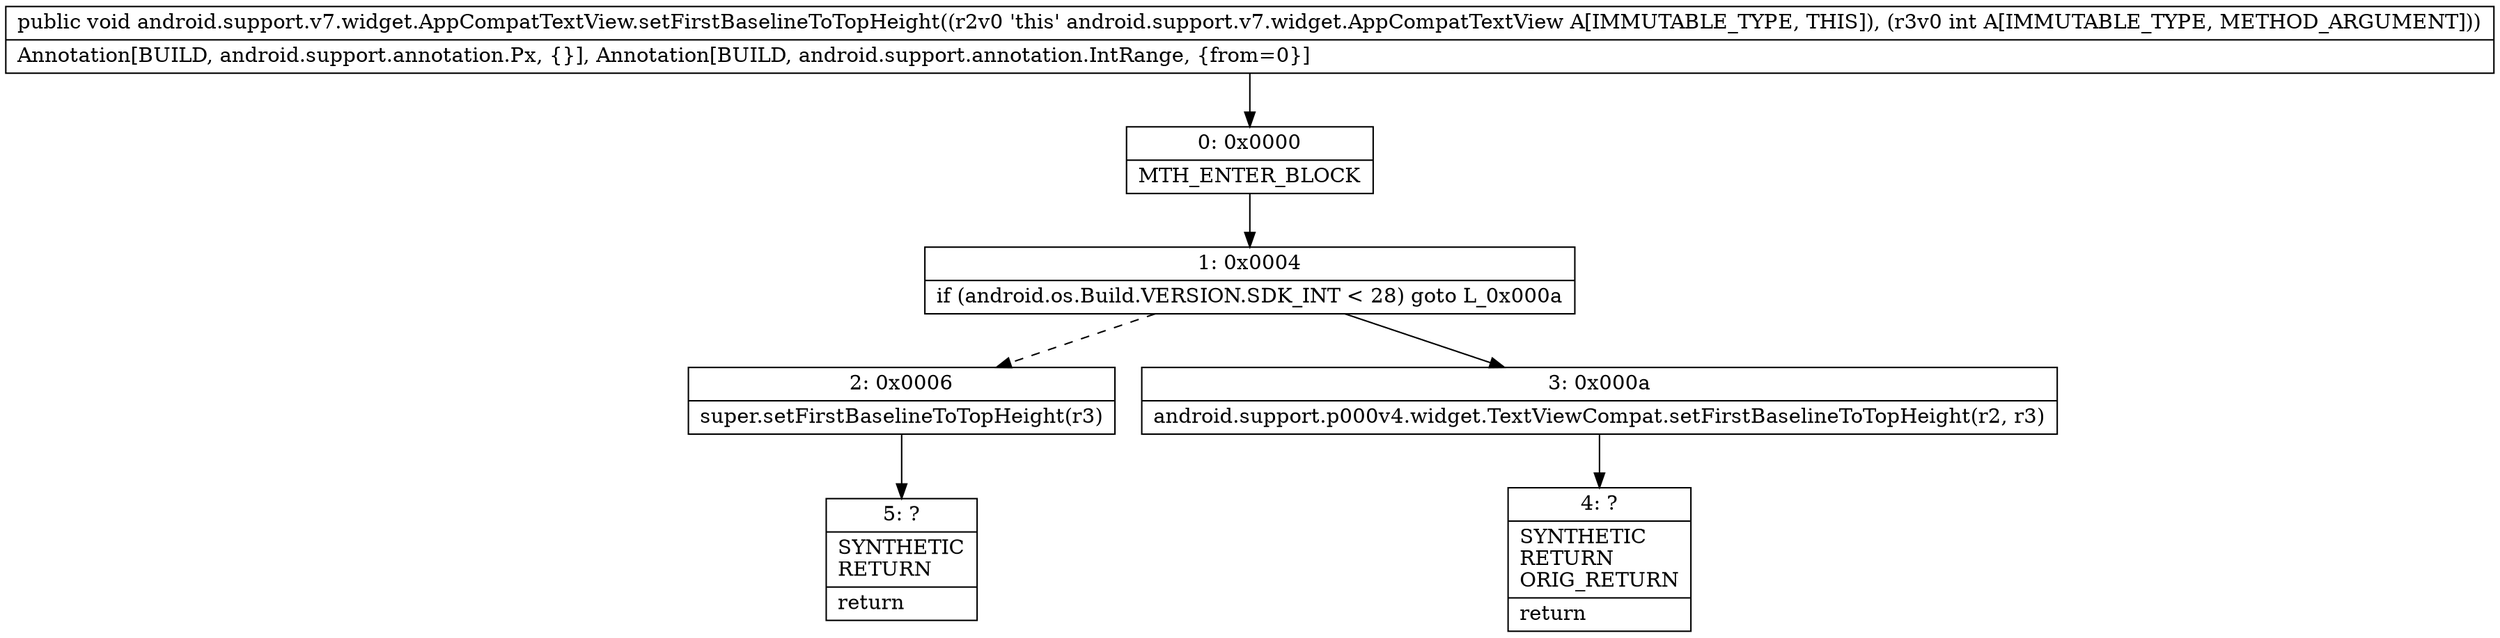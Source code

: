 digraph "CFG forandroid.support.v7.widget.AppCompatTextView.setFirstBaselineToTopHeight(I)V" {
Node_0 [shape=record,label="{0\:\ 0x0000|MTH_ENTER_BLOCK\l}"];
Node_1 [shape=record,label="{1\:\ 0x0004|if (android.os.Build.VERSION.SDK_INT \< 28) goto L_0x000a\l}"];
Node_2 [shape=record,label="{2\:\ 0x0006|super.setFirstBaselineToTopHeight(r3)\l}"];
Node_3 [shape=record,label="{3\:\ 0x000a|android.support.p000v4.widget.TextViewCompat.setFirstBaselineToTopHeight(r2, r3)\l}"];
Node_4 [shape=record,label="{4\:\ ?|SYNTHETIC\lRETURN\lORIG_RETURN\l|return\l}"];
Node_5 [shape=record,label="{5\:\ ?|SYNTHETIC\lRETURN\l|return\l}"];
MethodNode[shape=record,label="{public void android.support.v7.widget.AppCompatTextView.setFirstBaselineToTopHeight((r2v0 'this' android.support.v7.widget.AppCompatTextView A[IMMUTABLE_TYPE, THIS]), (r3v0 int A[IMMUTABLE_TYPE, METHOD_ARGUMENT]))  | Annotation[BUILD, android.support.annotation.Px, \{\}], Annotation[BUILD, android.support.annotation.IntRange, \{from=0\}]\l}"];
MethodNode -> Node_0;
Node_0 -> Node_1;
Node_1 -> Node_2[style=dashed];
Node_1 -> Node_3;
Node_2 -> Node_5;
Node_3 -> Node_4;
}

